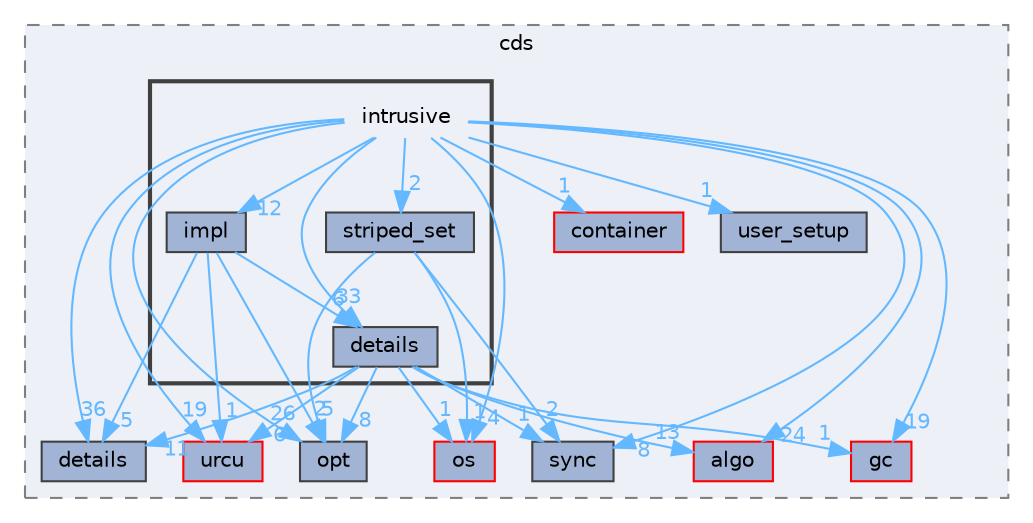 digraph "external/libcds/cds/intrusive"
{
 // LATEX_PDF_SIZE
  bgcolor="transparent";
  edge [fontname=Helvetica,fontsize=10,labelfontname=Helvetica,labelfontsize=10];
  node [fontname=Helvetica,fontsize=10,shape=box,height=0.2,width=0.4];
  compound=true
  subgraph clusterdir_fcf032bbf40cb4a20f944ac15896063c {
    graph [ bgcolor="#edf0f7", pencolor="grey50", label="cds", fontname=Helvetica,fontsize=10 style="filled,dashed", URL="dir_fcf032bbf40cb4a20f944ac15896063c.html",tooltip=""]
  dir_022fb219feb8b1390b3b75a1e7863e62 [label="algo", fillcolor="#a2b4d6", color="red", style="filled", URL="dir_022fb219feb8b1390b3b75a1e7863e62.html",tooltip=""];
  dir_08091cdbe216ab6f9209b17d94595d83 [label="sync", fillcolor="#a2b4d6", color="grey25", style="filled", URL="dir_08091cdbe216ab6f9209b17d94595d83.html",tooltip=""];
  dir_1365edf55655f11852f9fb8eabc5b9b2 [label="opt", fillcolor="#a2b4d6", color="grey25", style="filled", URL="dir_1365edf55655f11852f9fb8eabc5b9b2.html",tooltip=""];
  dir_2dbb3ac869f30f75c8f8a615f1f82ee7 [label="gc", fillcolor="#a2b4d6", color="red", style="filled", URL="dir_2dbb3ac869f30f75c8f8a615f1f82ee7.html",tooltip=""];
  dir_57ce23e11405487183a5c7cfc830e054 [label="container", fillcolor="#a2b4d6", color="red", style="filled", URL="dir_57ce23e11405487183a5c7cfc830e054.html",tooltip=""];
  dir_598dee483888c85e6e689ea332e58022 [label="user_setup", fillcolor="#a2b4d6", color="grey25", style="filled", URL="dir_598dee483888c85e6e689ea332e58022.html",tooltip=""];
  dir_d6afcdf20b4efce5cf94aac6e0746784 [label="details", fillcolor="#a2b4d6", color="grey25", style="filled", URL="dir_d6afcdf20b4efce5cf94aac6e0746784.html",tooltip=""];
  dir_e0b44b930dff7b48bd83e18b3900b99d [label="urcu", fillcolor="#a2b4d6", color="red", style="filled", URL="dir_e0b44b930dff7b48bd83e18b3900b99d.html",tooltip=""];
  dir_edfad5caf0e18ec13d00c1955d84d358 [label="os", fillcolor="#a2b4d6", color="red", style="filled", URL="dir_edfad5caf0e18ec13d00c1955d84d358.html",tooltip=""];
  subgraph clusterdir_80f3f22e2157ac1e65cc4fe00fdf4c00 {
    graph [ bgcolor="#edf0f7", pencolor="grey25", label="", fontname=Helvetica,fontsize=10 style="filled,bold", URL="dir_80f3f22e2157ac1e65cc4fe00fdf4c00.html",tooltip=""]
    dir_80f3f22e2157ac1e65cc4fe00fdf4c00 [shape=plaintext, label="intrusive"];
  dir_582f6995cd1a8cb65b802a76235ecd4c [label="details", fillcolor="#a2b4d6", color="grey25", style="filled", URL="dir_582f6995cd1a8cb65b802a76235ecd4c.html",tooltip=""];
  dir_78bb8969807094feaa6bb65e0b032361 [label="impl", fillcolor="#a2b4d6", color="grey25", style="filled", URL="dir_78bb8969807094feaa6bb65e0b032361.html",tooltip=""];
  dir_e2508447c0cb64dc1ebcd222278f81ea [label="striped_set", fillcolor="#a2b4d6", color="grey25", style="filled", URL="dir_e2508447c0cb64dc1ebcd222278f81ea.html",tooltip=""];
  }
  }
  dir_80f3f22e2157ac1e65cc4fe00fdf4c00->dir_022fb219feb8b1390b3b75a1e7863e62 [headlabel="24", labeldistance=1.5 headhref="dir_000413_000019.html" href="dir_000413_000019.html" color="steelblue1" fontcolor="steelblue1"];
  dir_80f3f22e2157ac1e65cc4fe00fdf4c00->dir_08091cdbe216ab6f9209b17d94595d83 [headlabel="8", labeldistance=1.5 headhref="dir_000413_000814.html" href="dir_000413_000814.html" color="steelblue1" fontcolor="steelblue1"];
  dir_80f3f22e2157ac1e65cc4fe00fdf4c00->dir_1365edf55655f11852f9fb8eabc5b9b2 [headlabel="26", labeldistance=1.5 headhref="dir_000413_000524.html" href="dir_000413_000524.html" color="steelblue1" fontcolor="steelblue1"];
  dir_80f3f22e2157ac1e65cc4fe00fdf4c00->dir_2dbb3ac869f30f75c8f8a615f1f82ee7 [headlabel="19", labeldistance=1.5 headhref="dir_000413_000339.html" href="dir_000413_000339.html" color="steelblue1" fontcolor="steelblue1"];
  dir_80f3f22e2157ac1e65cc4fe00fdf4c00->dir_57ce23e11405487183a5c7cfc830e054 [headlabel="1", labeldistance=1.5 headhref="dir_000413_000159.html" href="dir_000413_000159.html" color="steelblue1" fontcolor="steelblue1"];
  dir_80f3f22e2157ac1e65cc4fe00fdf4c00->dir_582f6995cd1a8cb65b802a76235ecd4c [headlabel="33", labeldistance=1.5 headhref="dir_000413_000197.html" href="dir_000413_000197.html" color="steelblue1" fontcolor="steelblue1"];
  dir_80f3f22e2157ac1e65cc4fe00fdf4c00->dir_598dee483888c85e6e689ea332e58022 [headlabel="1", labeldistance=1.5 headhref="dir_000413_000892.html" href="dir_000413_000892.html" color="steelblue1" fontcolor="steelblue1"];
  dir_80f3f22e2157ac1e65cc4fe00fdf4c00->dir_78bb8969807094feaa6bb65e0b032361 [headlabel="12", labeldistance=1.5 headhref="dir_000413_000381.html" href="dir_000413_000381.html" color="steelblue1" fontcolor="steelblue1"];
  dir_80f3f22e2157ac1e65cc4fe00fdf4c00->dir_d6afcdf20b4efce5cf94aac6e0746784 [headlabel="36", labeldistance=1.5 headhref="dir_000413_000195.html" href="dir_000413_000195.html" color="steelblue1" fontcolor="steelblue1"];
  dir_80f3f22e2157ac1e65cc4fe00fdf4c00->dir_e0b44b930dff7b48bd83e18b3900b99d [headlabel="19", labeldistance=1.5 headhref="dir_000413_000890.html" href="dir_000413_000890.html" color="steelblue1" fontcolor="steelblue1"];
  dir_80f3f22e2157ac1e65cc4fe00fdf4c00->dir_e2508447c0cb64dc1ebcd222278f81ea [headlabel="2", labeldistance=1.5 headhref="dir_000413_000802.html" href="dir_000413_000802.html" color="steelblue1" fontcolor="steelblue1"];
  dir_80f3f22e2157ac1e65cc4fe00fdf4c00->dir_edfad5caf0e18ec13d00c1955d84d358 [headlabel="4", labeldistance=1.5 headhref="dir_000413_000527.html" href="dir_000413_000527.html" color="steelblue1" fontcolor="steelblue1"];
  dir_582f6995cd1a8cb65b802a76235ecd4c->dir_022fb219feb8b1390b3b75a1e7863e62 [headlabel="13", labeldistance=1.5 headhref="dir_000197_000019.html" href="dir_000197_000019.html" color="steelblue1" fontcolor="steelblue1"];
  dir_582f6995cd1a8cb65b802a76235ecd4c->dir_08091cdbe216ab6f9209b17d94595d83 [headlabel="1", labeldistance=1.5 headhref="dir_000197_000814.html" href="dir_000197_000814.html" color="steelblue1" fontcolor="steelblue1"];
  dir_582f6995cd1a8cb65b802a76235ecd4c->dir_1365edf55655f11852f9fb8eabc5b9b2 [headlabel="8", labeldistance=1.5 headhref="dir_000197_000524.html" href="dir_000197_000524.html" color="steelblue1" fontcolor="steelblue1"];
  dir_582f6995cd1a8cb65b802a76235ecd4c->dir_2dbb3ac869f30f75c8f8a615f1f82ee7 [headlabel="1", labeldistance=1.5 headhref="dir_000197_000339.html" href="dir_000197_000339.html" color="steelblue1" fontcolor="steelblue1"];
  dir_582f6995cd1a8cb65b802a76235ecd4c->dir_d6afcdf20b4efce5cf94aac6e0746784 [headlabel="11", labeldistance=1.5 headhref="dir_000197_000195.html" href="dir_000197_000195.html" color="steelblue1" fontcolor="steelblue1"];
  dir_582f6995cd1a8cb65b802a76235ecd4c->dir_e0b44b930dff7b48bd83e18b3900b99d [headlabel="6", labeldistance=1.5 headhref="dir_000197_000890.html" href="dir_000197_000890.html" color="steelblue1" fontcolor="steelblue1"];
  dir_582f6995cd1a8cb65b802a76235ecd4c->dir_edfad5caf0e18ec13d00c1955d84d358 [headlabel="1", labeldistance=1.5 headhref="dir_000197_000527.html" href="dir_000197_000527.html" color="steelblue1" fontcolor="steelblue1"];
  dir_78bb8969807094feaa6bb65e0b032361->dir_1365edf55655f11852f9fb8eabc5b9b2 [headlabel="2", labeldistance=1.5 headhref="dir_000381_000524.html" href="dir_000381_000524.html" color="steelblue1" fontcolor="steelblue1"];
  dir_78bb8969807094feaa6bb65e0b032361->dir_582f6995cd1a8cb65b802a76235ecd4c [headlabel="6", labeldistance=1.5 headhref="dir_000381_000197.html" href="dir_000381_000197.html" color="steelblue1" fontcolor="steelblue1"];
  dir_78bb8969807094feaa6bb65e0b032361->dir_d6afcdf20b4efce5cf94aac6e0746784 [headlabel="5", labeldistance=1.5 headhref="dir_000381_000195.html" href="dir_000381_000195.html" color="steelblue1" fontcolor="steelblue1"];
  dir_78bb8969807094feaa6bb65e0b032361->dir_e0b44b930dff7b48bd83e18b3900b99d [headlabel="1", labeldistance=1.5 headhref="dir_000381_000890.html" href="dir_000381_000890.html" color="steelblue1" fontcolor="steelblue1"];
  dir_e2508447c0cb64dc1ebcd222278f81ea->dir_08091cdbe216ab6f9209b17d94595d83 [headlabel="2", labeldistance=1.5 headhref="dir_000802_000814.html" href="dir_000802_000814.html" color="steelblue1" fontcolor="steelblue1"];
  dir_e2508447c0cb64dc1ebcd222278f81ea->dir_1365edf55655f11852f9fb8eabc5b9b2 [headlabel="5", labeldistance=1.5 headhref="dir_000802_000524.html" href="dir_000802_000524.html" color="steelblue1" fontcolor="steelblue1"];
  dir_e2508447c0cb64dc1ebcd222278f81ea->dir_edfad5caf0e18ec13d00c1955d84d358 [headlabel="1", labeldistance=1.5 headhref="dir_000802_000527.html" href="dir_000802_000527.html" color="steelblue1" fontcolor="steelblue1"];
}
